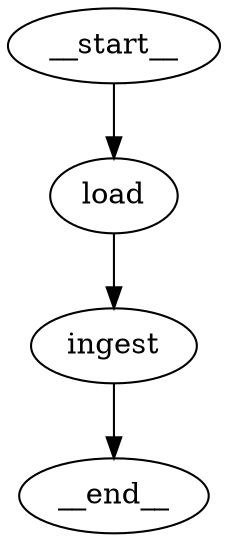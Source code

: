 digraph G {
  "__start__";
  "load";
  "ingest";
  "__end__";
  "__start__" -> "load";
  "load" -> "ingest";
  "ingest" -> "__end__";
}